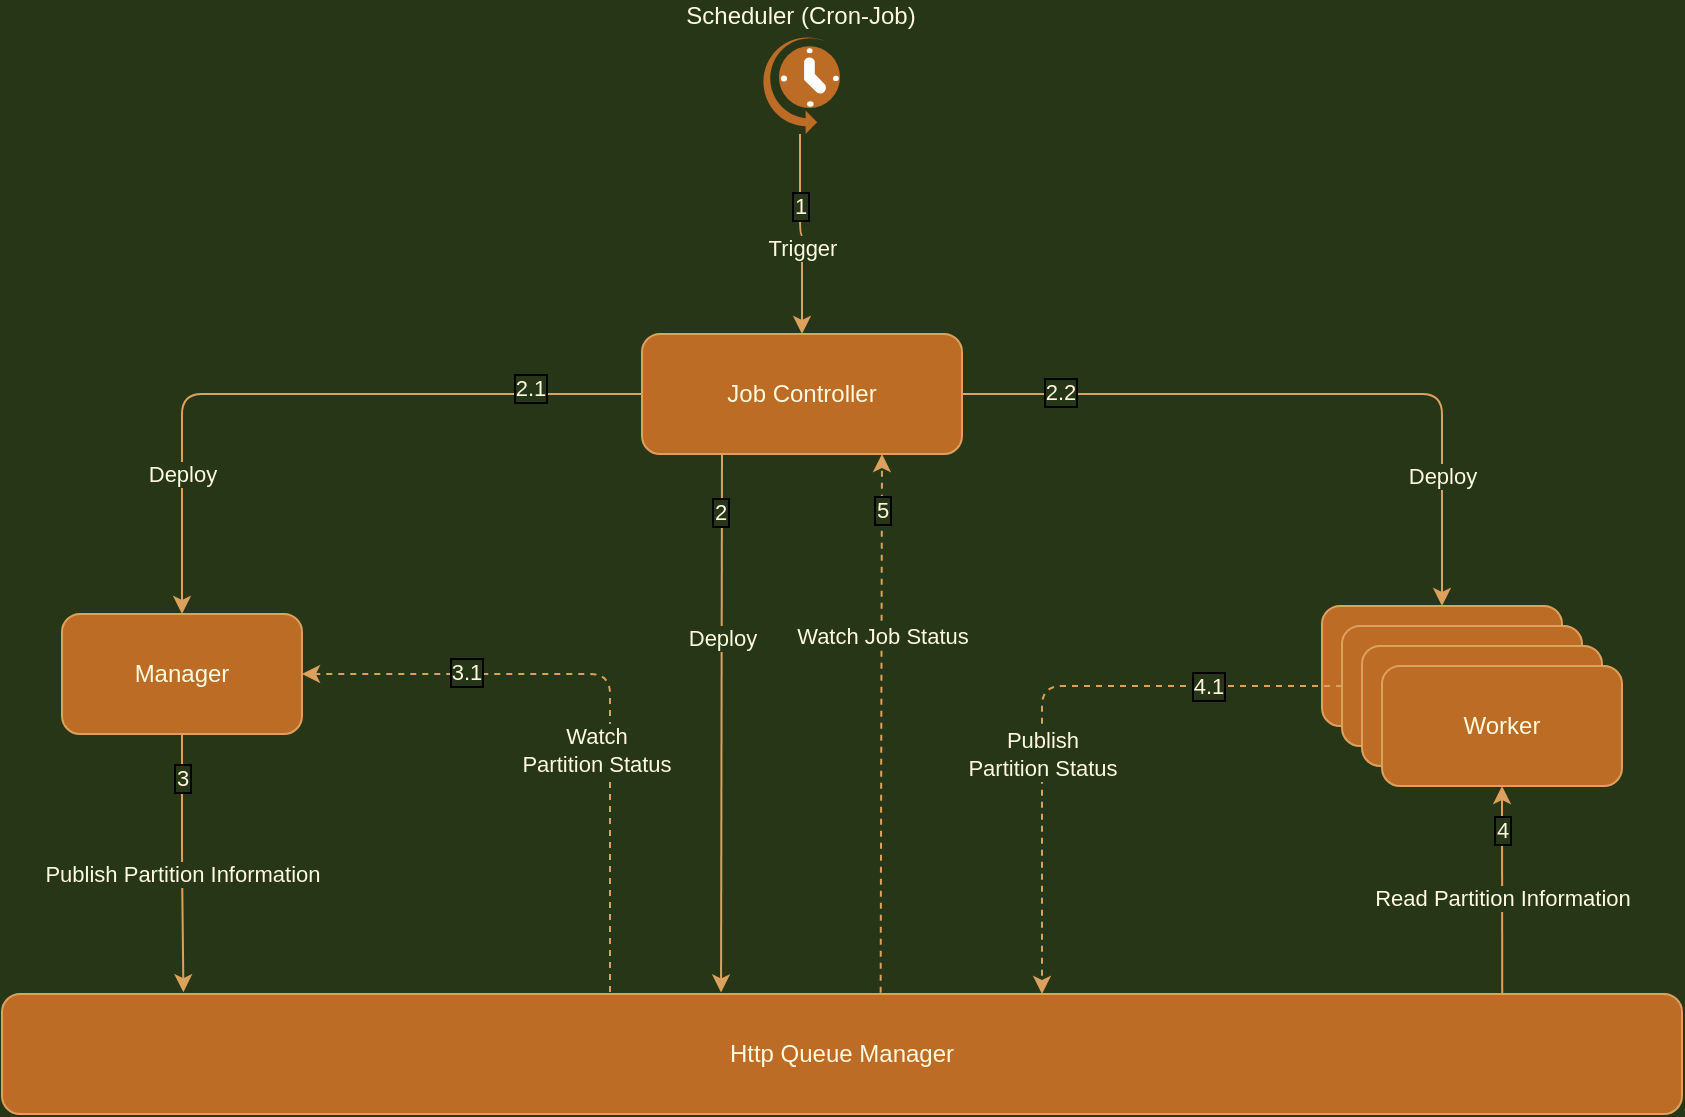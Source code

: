 <mxfile version="14.7.6" type="github">
  <diagram id="tJItVRqZhzQuj05DMi1-" name="Page-1">
    <mxGraphModel dx="1460" dy="1018" grid="1" gridSize="10" guides="1" tooltips="1" connect="1" arrows="1" fold="1" page="1" pageScale="1" pageWidth="1100" pageHeight="850" background="#283618" math="0" shadow="0">
      <root>
        <mxCell id="0" />
        <mxCell id="1" parent="0" />
        <mxCell id="j7GF4RcRgUKBaXRiywtZ-11" style="edgeStyle=orthogonalEdgeStyle;orthogonalLoop=1;jettySize=auto;html=1;entryX=0.108;entryY=-0.015;entryDx=0;entryDy=0;exitX=0.5;exitY=1;exitDx=0;exitDy=0;entryPerimeter=0;labelBackgroundColor=#283618;strokeColor=#DDA15E;fontColor=#FEFAE0;" parent="1" source="j7GF4RcRgUKBaXRiywtZ-1" target="j7GF4RcRgUKBaXRiywtZ-3" edge="1">
          <mxGeometry relative="1" as="geometry" />
        </mxCell>
        <mxCell id="j7GF4RcRgUKBaXRiywtZ-13" value="Publish Partition Information" style="edgeLabel;html=1;align=center;verticalAlign=middle;resizable=0;points=[];rounded=1;labelBackgroundColor=#283618;fontColor=#FEFAE0;" parent="j7GF4RcRgUKBaXRiywtZ-11" vertex="1" connectable="0">
          <mxGeometry x="-0.326" y="-2" relative="1" as="geometry">
            <mxPoint x="2" y="26" as="offset" />
          </mxGeometry>
        </mxCell>
        <mxCell id="j7GF4RcRgUKBaXRiywtZ-35" value="3" style="edgeLabel;html=1;align=center;verticalAlign=middle;resizable=0;points=[];labelBorderColor=#000000;rounded=1;labelBackgroundColor=#283618;fontColor=#FEFAE0;" parent="j7GF4RcRgUKBaXRiywtZ-11" vertex="1" connectable="0">
          <mxGeometry x="-0.664" relative="1" as="geometry">
            <mxPoint as="offset" />
          </mxGeometry>
        </mxCell>
        <mxCell id="j7GF4RcRgUKBaXRiywtZ-1" value="Manager" style="whiteSpace=wrap;html=1;rounded=1;fillColor=#BC6C25;strokeColor=#DDA15E;fontColor=#FEFAE0;" parent="1" vertex="1">
          <mxGeometry x="150" y="430" width="120" height="60" as="geometry" />
        </mxCell>
        <mxCell id="j7GF4RcRgUKBaXRiywtZ-2" value="Worker" style="whiteSpace=wrap;html=1;rounded=1;fillColor=#BC6C25;strokeColor=#DDA15E;fontColor=#FEFAE0;" parent="1" vertex="1">
          <mxGeometry x="780" y="426" width="120" height="60" as="geometry" />
        </mxCell>
        <mxCell id="j7GF4RcRgUKBaXRiywtZ-20" style="edgeStyle=orthogonalEdgeStyle;orthogonalLoop=1;jettySize=auto;html=1;entryX=1;entryY=0.5;entryDx=0;entryDy=0;dashed=1;labelBackgroundColor=#283618;strokeColor=#DDA15E;fontColor=#FEFAE0;" parent="1" target="j7GF4RcRgUKBaXRiywtZ-1" edge="1">
          <mxGeometry relative="1" as="geometry">
            <mxPoint x="424" y="619" as="sourcePoint" />
            <Array as="points">
              <mxPoint x="424" y="619" />
              <mxPoint x="424" y="460" />
            </Array>
          </mxGeometry>
        </mxCell>
        <mxCell id="j7GF4RcRgUKBaXRiywtZ-21" value="Watch&lt;br&gt;Partition Status" style="edgeLabel;html=1;align=center;verticalAlign=middle;resizable=0;points=[];rounded=1;labelBackgroundColor=#283618;fontColor=#FEFAE0;" parent="j7GF4RcRgUKBaXRiywtZ-20" vertex="1" connectable="0">
          <mxGeometry x="-0.048" y="-1" relative="1" as="geometry">
            <mxPoint x="-8" y="28" as="offset" />
          </mxGeometry>
        </mxCell>
        <mxCell id="j7GF4RcRgUKBaXRiywtZ-36" value="3.1" style="edgeLabel;html=1;align=center;verticalAlign=middle;resizable=0;points=[];labelBorderColor=#000000;rounded=1;labelBackgroundColor=#283618;fontColor=#FEFAE0;" parent="j7GF4RcRgUKBaXRiywtZ-20" vertex="1" connectable="0">
          <mxGeometry x="0.477" y="-1" relative="1" as="geometry">
            <mxPoint as="offset" />
          </mxGeometry>
        </mxCell>
        <mxCell id="j7GF4RcRgUKBaXRiywtZ-3" value="Http Queue Manager" style="whiteSpace=wrap;html=1;rounded=1;fillColor=#BC6C25;strokeColor=#DDA15E;fontColor=#FEFAE0;" parent="1" vertex="1">
          <mxGeometry x="120" y="620" width="840" height="60" as="geometry" />
        </mxCell>
        <mxCell id="j7GF4RcRgUKBaXRiywtZ-5" style="edgeStyle=orthogonalEdgeStyle;orthogonalLoop=1;jettySize=auto;html=1;entryX=0.5;entryY=0;entryDx=0;entryDy=0;labelBackgroundColor=#283618;strokeColor=#DDA15E;fontColor=#FEFAE0;" parent="1" source="j7GF4RcRgUKBaXRiywtZ-4" target="j7GF4RcRgUKBaXRiywtZ-1" edge="1">
          <mxGeometry relative="1" as="geometry" />
        </mxCell>
        <mxCell id="j7GF4RcRgUKBaXRiywtZ-9" value="Deploy" style="edgeLabel;html=1;align=center;verticalAlign=middle;resizable=0;points=[];rounded=1;labelBackgroundColor=#283618;fontColor=#FEFAE0;" parent="j7GF4RcRgUKBaXRiywtZ-5" vertex="1" connectable="0">
          <mxGeometry x="0.251" relative="1" as="geometry">
            <mxPoint x="-18" y="40" as="offset" />
          </mxGeometry>
        </mxCell>
        <mxCell id="j7GF4RcRgUKBaXRiywtZ-33" value="2.1" style="edgeLabel;html=1;align=center;verticalAlign=middle;resizable=0;points=[];labelBorderColor=#000000;rounded=1;labelBackgroundColor=#283618;fontColor=#FEFAE0;" parent="j7GF4RcRgUKBaXRiywtZ-5" vertex="1" connectable="0">
          <mxGeometry x="-0.669" y="-3" relative="1" as="geometry">
            <mxPoint as="offset" />
          </mxGeometry>
        </mxCell>
        <mxCell id="j7GF4RcRgUKBaXRiywtZ-6" style="edgeStyle=orthogonalEdgeStyle;orthogonalLoop=1;jettySize=auto;html=1;entryX=0.5;entryY=0;entryDx=0;entryDy=0;labelBackgroundColor=#283618;strokeColor=#DDA15E;fontColor=#FEFAE0;" parent="1" source="j7GF4RcRgUKBaXRiywtZ-4" target="j7GF4RcRgUKBaXRiywtZ-2" edge="1">
          <mxGeometry relative="1" as="geometry" />
        </mxCell>
        <mxCell id="j7GF4RcRgUKBaXRiywtZ-10" value="Deploy" style="edgeLabel;html=1;align=center;verticalAlign=middle;resizable=0;points=[];rounded=1;labelBackgroundColor=#283618;fontColor=#FEFAE0;" parent="j7GF4RcRgUKBaXRiywtZ-6" vertex="1" connectable="0">
          <mxGeometry x="0.386" y="1" relative="1" as="geometry">
            <mxPoint x="-1" y="41" as="offset" />
          </mxGeometry>
        </mxCell>
        <mxCell id="j7GF4RcRgUKBaXRiywtZ-34" value="2.2" style="edgeLabel;html=1;align=center;verticalAlign=middle;resizable=0;points=[];labelBorderColor=#000000;rounded=1;labelBackgroundColor=#283618;fontColor=#FEFAE0;" parent="j7GF4RcRgUKBaXRiywtZ-6" vertex="1" connectable="0">
          <mxGeometry x="-0.719" y="1" relative="1" as="geometry">
            <mxPoint as="offset" />
          </mxGeometry>
        </mxCell>
        <mxCell id="j7GF4RcRgUKBaXRiywtZ-4" value="Job Controller" style="whiteSpace=wrap;html=1;rounded=1;fillColor=#BC6C25;strokeColor=#DDA15E;fontColor=#FEFAE0;" parent="1" vertex="1">
          <mxGeometry x="440" y="290" width="160" height="60" as="geometry" />
        </mxCell>
        <mxCell id="j7GF4RcRgUKBaXRiywtZ-24" style="edgeStyle=orthogonalEdgeStyle;orthogonalLoop=1;jettySize=auto;html=1;exitX=0;exitY=0.5;exitDx=0;exitDy=0;dashed=1;labelBackgroundColor=#283618;strokeColor=#DDA15E;fontColor=#FEFAE0;" parent="1" source="j7GF4RcRgUKBaXRiywtZ-14" edge="1">
          <mxGeometry relative="1" as="geometry">
            <mxPoint x="640" y="620" as="targetPoint" />
            <Array as="points">
              <mxPoint x="640" y="466" />
              <mxPoint x="640" y="620" />
            </Array>
          </mxGeometry>
        </mxCell>
        <mxCell id="j7GF4RcRgUKBaXRiywtZ-25" value="Publish&lt;br&gt;Partition Status" style="edgeLabel;html=1;align=center;verticalAlign=middle;resizable=0;points=[];rounded=1;labelBackgroundColor=#283618;fontColor=#FEFAE0;" parent="j7GF4RcRgUKBaXRiywtZ-24" vertex="1" connectable="0">
          <mxGeometry x="-0.319" y="-1" relative="1" as="geometry">
            <mxPoint x="-47" y="35" as="offset" />
          </mxGeometry>
        </mxCell>
        <mxCell id="j7GF4RcRgUKBaXRiywtZ-38" value="4.1" style="edgeLabel;html=1;align=center;verticalAlign=middle;resizable=0;points=[];labelBorderColor=#000000;rounded=1;labelBackgroundColor=#283618;fontColor=#FEFAE0;" parent="j7GF4RcRgUKBaXRiywtZ-24" vertex="1" connectable="0">
          <mxGeometry x="-0.557" relative="1" as="geometry">
            <mxPoint as="offset" />
          </mxGeometry>
        </mxCell>
        <mxCell id="j7GF4RcRgUKBaXRiywtZ-14" value="Worker" style="whiteSpace=wrap;html=1;rounded=1;fillColor=#BC6C25;strokeColor=#DDA15E;fontColor=#FEFAE0;" parent="1" vertex="1">
          <mxGeometry x="790" y="436" width="120" height="60" as="geometry" />
        </mxCell>
        <mxCell id="j7GF4RcRgUKBaXRiywtZ-15" value="Worker" style="whiteSpace=wrap;html=1;rounded=1;fillColor=#BC6C25;strokeColor=#DDA15E;fontColor=#FEFAE0;" parent="1" vertex="1">
          <mxGeometry x="800" y="446" width="120" height="60" as="geometry" />
        </mxCell>
        <mxCell id="j7GF4RcRgUKBaXRiywtZ-16" value="Worker" style="whiteSpace=wrap;html=1;rounded=1;fillColor=#BC6C25;strokeColor=#DDA15E;fontColor=#FEFAE0;" parent="1" vertex="1">
          <mxGeometry x="810" y="456" width="120" height="60" as="geometry" />
        </mxCell>
        <mxCell id="j7GF4RcRgUKBaXRiywtZ-40" style="edgeStyle=orthogonalEdgeStyle;orthogonalLoop=1;jettySize=auto;html=1;startArrow=none;startFill=0;endArrow=classic;endFill=1;labelBackgroundColor=#283618;strokeColor=#DDA15E;fontColor=#FEFAE0;" parent="1" source="j7GF4RcRgUKBaXRiywtZ-28" target="j7GF4RcRgUKBaXRiywtZ-4" edge="1">
          <mxGeometry relative="1" as="geometry" />
        </mxCell>
        <mxCell id="j7GF4RcRgUKBaXRiywtZ-41" value="Trigger" style="edgeLabel;html=1;align=center;verticalAlign=middle;resizable=0;points=[];rounded=1;labelBackgroundColor=#283618;fontColor=#FEFAE0;" parent="j7GF4RcRgUKBaXRiywtZ-40" vertex="1" connectable="0">
          <mxGeometry x="0.147" relative="1" as="geometry">
            <mxPoint as="offset" />
          </mxGeometry>
        </mxCell>
        <mxCell id="j7GF4RcRgUKBaXRiywtZ-42" value="1" style="edgeLabel;html=1;align=center;verticalAlign=middle;resizable=0;points=[];labelBorderColor=#000000;rounded=1;labelBackgroundColor=#283618;fontColor=#FEFAE0;" parent="j7GF4RcRgUKBaXRiywtZ-40" vertex="1" connectable="0">
          <mxGeometry x="-0.294" relative="1" as="geometry">
            <mxPoint as="offset" />
          </mxGeometry>
        </mxCell>
        <mxCell id="j7GF4RcRgUKBaXRiywtZ-28" value="Scheduler (Cron-Job)" style="verticalLabelPosition=top;html=1;verticalAlign=bottom;align=center;strokeColor=none;fillColor=#BC6C25;shape=mxgraph.azure.scheduler;pointerEvents=1;labelPosition=center;rounded=1;fontColor=#FEFAE0;" parent="1" vertex="1">
          <mxGeometry x="499" y="140" width="40" height="50" as="geometry" />
        </mxCell>
        <mxCell id="j7GF4RcRgUKBaXRiywtZ-43" value="" style="endArrow=classic;html=1;exitX=0.893;exitY=0;exitDx=0;exitDy=0;exitPerimeter=0;entryX=0.5;entryY=1;entryDx=0;entryDy=0;labelBackgroundColor=#283618;strokeColor=#DDA15E;fontColor=#FEFAE0;" parent="1" source="j7GF4RcRgUKBaXRiywtZ-3" target="j7GF4RcRgUKBaXRiywtZ-16" edge="1">
          <mxGeometry width="50" height="50" relative="1" as="geometry">
            <mxPoint x="840" y="570" as="sourcePoint" />
            <mxPoint x="890" y="520" as="targetPoint" />
          </mxGeometry>
        </mxCell>
        <mxCell id="j7GF4RcRgUKBaXRiywtZ-44" value="Read Partition Information" style="edgeLabel;html=1;align=center;verticalAlign=middle;resizable=0;points=[];rounded=1;labelBackgroundColor=#283618;fontColor=#FEFAE0;" parent="j7GF4RcRgUKBaXRiywtZ-43" vertex="1" connectable="0">
          <mxGeometry x="-0.076" relative="1" as="geometry">
            <mxPoint as="offset" />
          </mxGeometry>
        </mxCell>
        <mxCell id="j7GF4RcRgUKBaXRiywtZ-45" value="4" style="edgeLabel;html=1;align=center;verticalAlign=middle;resizable=0;points=[];labelBorderColor=#000000;rounded=1;labelBackgroundColor=#283618;fontColor=#FEFAE0;" parent="j7GF4RcRgUKBaXRiywtZ-43" vertex="1" connectable="0">
          <mxGeometry x="0.579" relative="1" as="geometry">
            <mxPoint as="offset" />
          </mxGeometry>
        </mxCell>
        <mxCell id="j7GF4RcRgUKBaXRiywtZ-46" value="" style="endArrow=classic;html=1;entryX=0.75;entryY=1;entryDx=0;entryDy=0;exitX=0.523;exitY=-0.01;exitDx=0;exitDy=0;exitPerimeter=0;dashed=1;labelBackgroundColor=#283618;strokeColor=#DDA15E;fontColor=#FEFAE0;" parent="1" source="j7GF4RcRgUKBaXRiywtZ-3" target="j7GF4RcRgUKBaXRiywtZ-4" edge="1">
          <mxGeometry width="50" height="50" relative="1" as="geometry">
            <mxPoint x="570" y="550" as="sourcePoint" />
            <mxPoint x="620" y="500" as="targetPoint" />
          </mxGeometry>
        </mxCell>
        <mxCell id="j7GF4RcRgUKBaXRiywtZ-47" value="Watch Job Status" style="edgeLabel;html=1;align=center;verticalAlign=middle;resizable=0;points=[];rounded=1;labelBackgroundColor=#283618;fontColor=#FEFAE0;" parent="j7GF4RcRgUKBaXRiywtZ-46" vertex="1" connectable="0">
          <mxGeometry x="0.324" relative="1" as="geometry">
            <mxPoint as="offset" />
          </mxGeometry>
        </mxCell>
        <mxCell id="j7GF4RcRgUKBaXRiywtZ-51" value="5" style="edgeLabel;html=1;align=center;verticalAlign=middle;resizable=0;points=[];labelBorderColor=#000000;rounded=1;labelBackgroundColor=#283618;fontColor=#FEFAE0;" parent="j7GF4RcRgUKBaXRiywtZ-46" vertex="1" connectable="0">
          <mxGeometry x="0.794" relative="1" as="geometry">
            <mxPoint as="offset" />
          </mxGeometry>
        </mxCell>
        <mxCell id="j7GF4RcRgUKBaXRiywtZ-48" value="" style="endArrow=classic;html=1;exitX=0.25;exitY=1;exitDx=0;exitDy=0;entryX=0.428;entryY=-0.013;entryDx=0;entryDy=0;entryPerimeter=0;labelBackgroundColor=#283618;strokeColor=#DDA15E;fontColor=#FEFAE0;" parent="1" source="j7GF4RcRgUKBaXRiywtZ-4" target="j7GF4RcRgUKBaXRiywtZ-3" edge="1">
          <mxGeometry width="50" height="50" relative="1" as="geometry">
            <mxPoint x="570" y="550" as="sourcePoint" />
            <mxPoint x="620" y="500" as="targetPoint" />
          </mxGeometry>
        </mxCell>
        <mxCell id="j7GF4RcRgUKBaXRiywtZ-49" value="Deploy" style="edgeLabel;html=1;align=center;verticalAlign=middle;resizable=0;points=[];rounded=1;labelBackgroundColor=#283618;fontColor=#FEFAE0;" parent="j7GF4RcRgUKBaXRiywtZ-48" vertex="1" connectable="0">
          <mxGeometry x="-0.32" relative="1" as="geometry">
            <mxPoint as="offset" />
          </mxGeometry>
        </mxCell>
        <mxCell id="j7GF4RcRgUKBaXRiywtZ-50" value="2" style="edgeLabel;html=1;align=center;verticalAlign=middle;resizable=0;points=[];labelBorderColor=#000000;rounded=1;labelBackgroundColor=#283618;fontColor=#FEFAE0;" parent="j7GF4RcRgUKBaXRiywtZ-48" vertex="1" connectable="0">
          <mxGeometry x="-0.783" y="-1" relative="1" as="geometry">
            <mxPoint as="offset" />
          </mxGeometry>
        </mxCell>
      </root>
    </mxGraphModel>
  </diagram>
</mxfile>
